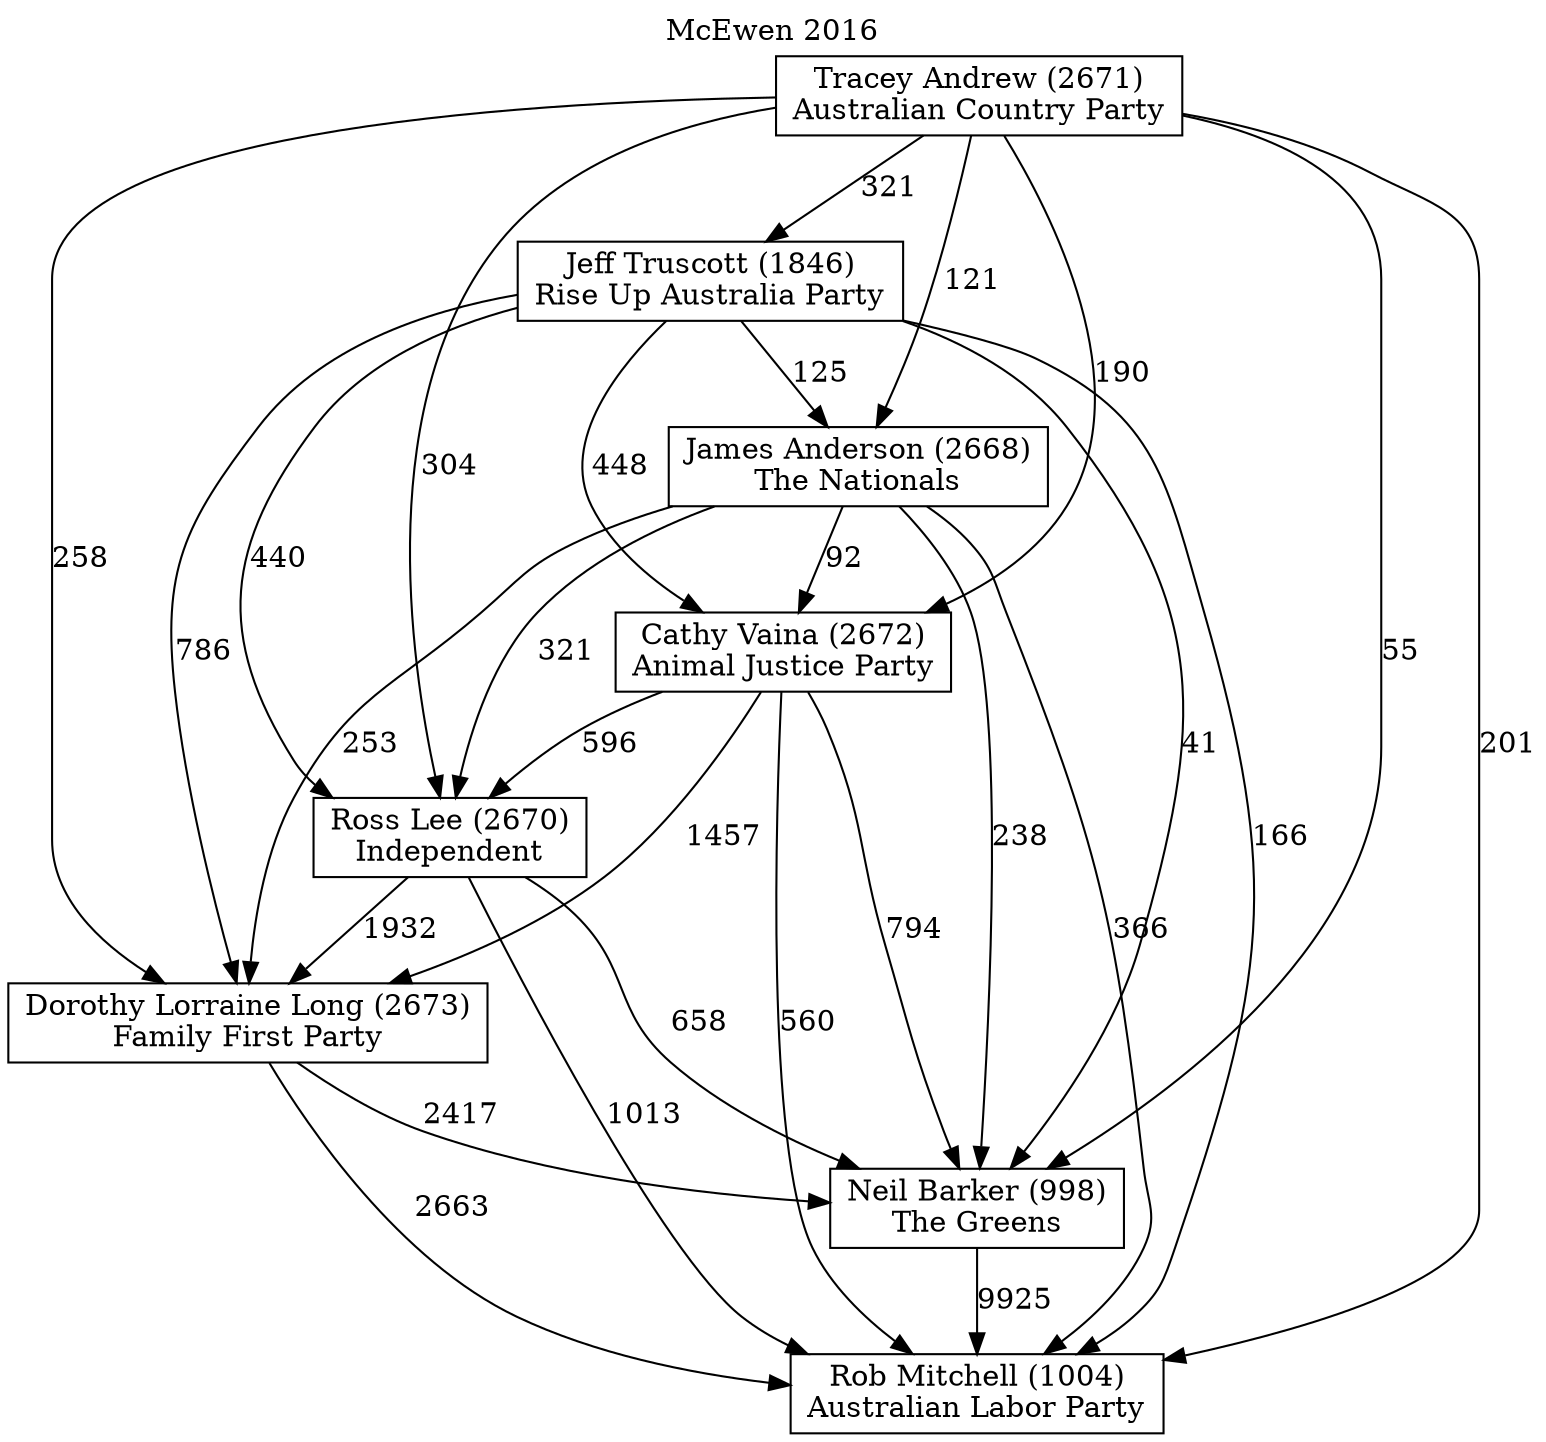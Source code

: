 // House preference flow
digraph "Rob Mitchell (1004)_McEwen_2016" {
	graph [label="McEwen 2016" labelloc=t mclimit=10]
	node [shape=box]
	"Dorothy Lorraine Long (2673)" [label="Dorothy Lorraine Long (2673)
Family First Party"]
	"Rob Mitchell (1004)" [label="Rob Mitchell (1004)
Australian Labor Party"]
	"James Anderson (2668)" [label="James Anderson (2668)
The Nationals"]
	"Neil Barker (998)" [label="Neil Barker (998)
The Greens"]
	"Tracey Andrew (2671)" [label="Tracey Andrew (2671)
Australian Country Party"]
	"Jeff Truscott (1846)" [label="Jeff Truscott (1846)
Rise Up Australia Party"]
	"Ross Lee (2670)" [label="Ross Lee (2670)
Independent"]
	"Cathy Vaina (2672)" [label="Cathy Vaina (2672)
Animal Justice Party"]
	"James Anderson (2668)" -> "Neil Barker (998)" [label=238]
	"Cathy Vaina (2672)" -> "Neil Barker (998)" [label=794]
	"Jeff Truscott (1846)" -> "Cathy Vaina (2672)" [label=448]
	"Tracey Andrew (2671)" -> "Neil Barker (998)" [label=55]
	"Jeff Truscott (1846)" -> "Ross Lee (2670)" [label=440]
	"Tracey Andrew (2671)" -> "Ross Lee (2670)" [label=304]
	"Ross Lee (2670)" -> "Rob Mitchell (1004)" [label=1013]
	"Tracey Andrew (2671)" -> "James Anderson (2668)" [label=121]
	"Ross Lee (2670)" -> "Neil Barker (998)" [label=658]
	"Jeff Truscott (1846)" -> "Rob Mitchell (1004)" [label=166]
	"James Anderson (2668)" -> "Ross Lee (2670)" [label=321]
	"Jeff Truscott (1846)" -> "James Anderson (2668)" [label=125]
	"Tracey Andrew (2671)" -> "Jeff Truscott (1846)" [label=321]
	"Tracey Andrew (2671)" -> "Dorothy Lorraine Long (2673)" [label=258]
	"Tracey Andrew (2671)" -> "Rob Mitchell (1004)" [label=201]
	"Dorothy Lorraine Long (2673)" -> "Rob Mitchell (1004)" [label=2663]
	"Jeff Truscott (1846)" -> "Dorothy Lorraine Long (2673)" [label=786]
	"James Anderson (2668)" -> "Dorothy Lorraine Long (2673)" [label=253]
	"Cathy Vaina (2672)" -> "Dorothy Lorraine Long (2673)" [label=1457]
	"Tracey Andrew (2671)" -> "Cathy Vaina (2672)" [label=190]
	"Jeff Truscott (1846)" -> "Neil Barker (998)" [label=41]
	"Dorothy Lorraine Long (2673)" -> "Neil Barker (998)" [label=2417]
	"Cathy Vaina (2672)" -> "Ross Lee (2670)" [label=596]
	"James Anderson (2668)" -> "Rob Mitchell (1004)" [label=366]
	"Ross Lee (2670)" -> "Dorothy Lorraine Long (2673)" [label=1932]
	"James Anderson (2668)" -> "Cathy Vaina (2672)" [label=92]
	"Neil Barker (998)" -> "Rob Mitchell (1004)" [label=9925]
	"Cathy Vaina (2672)" -> "Rob Mitchell (1004)" [label=560]
}
